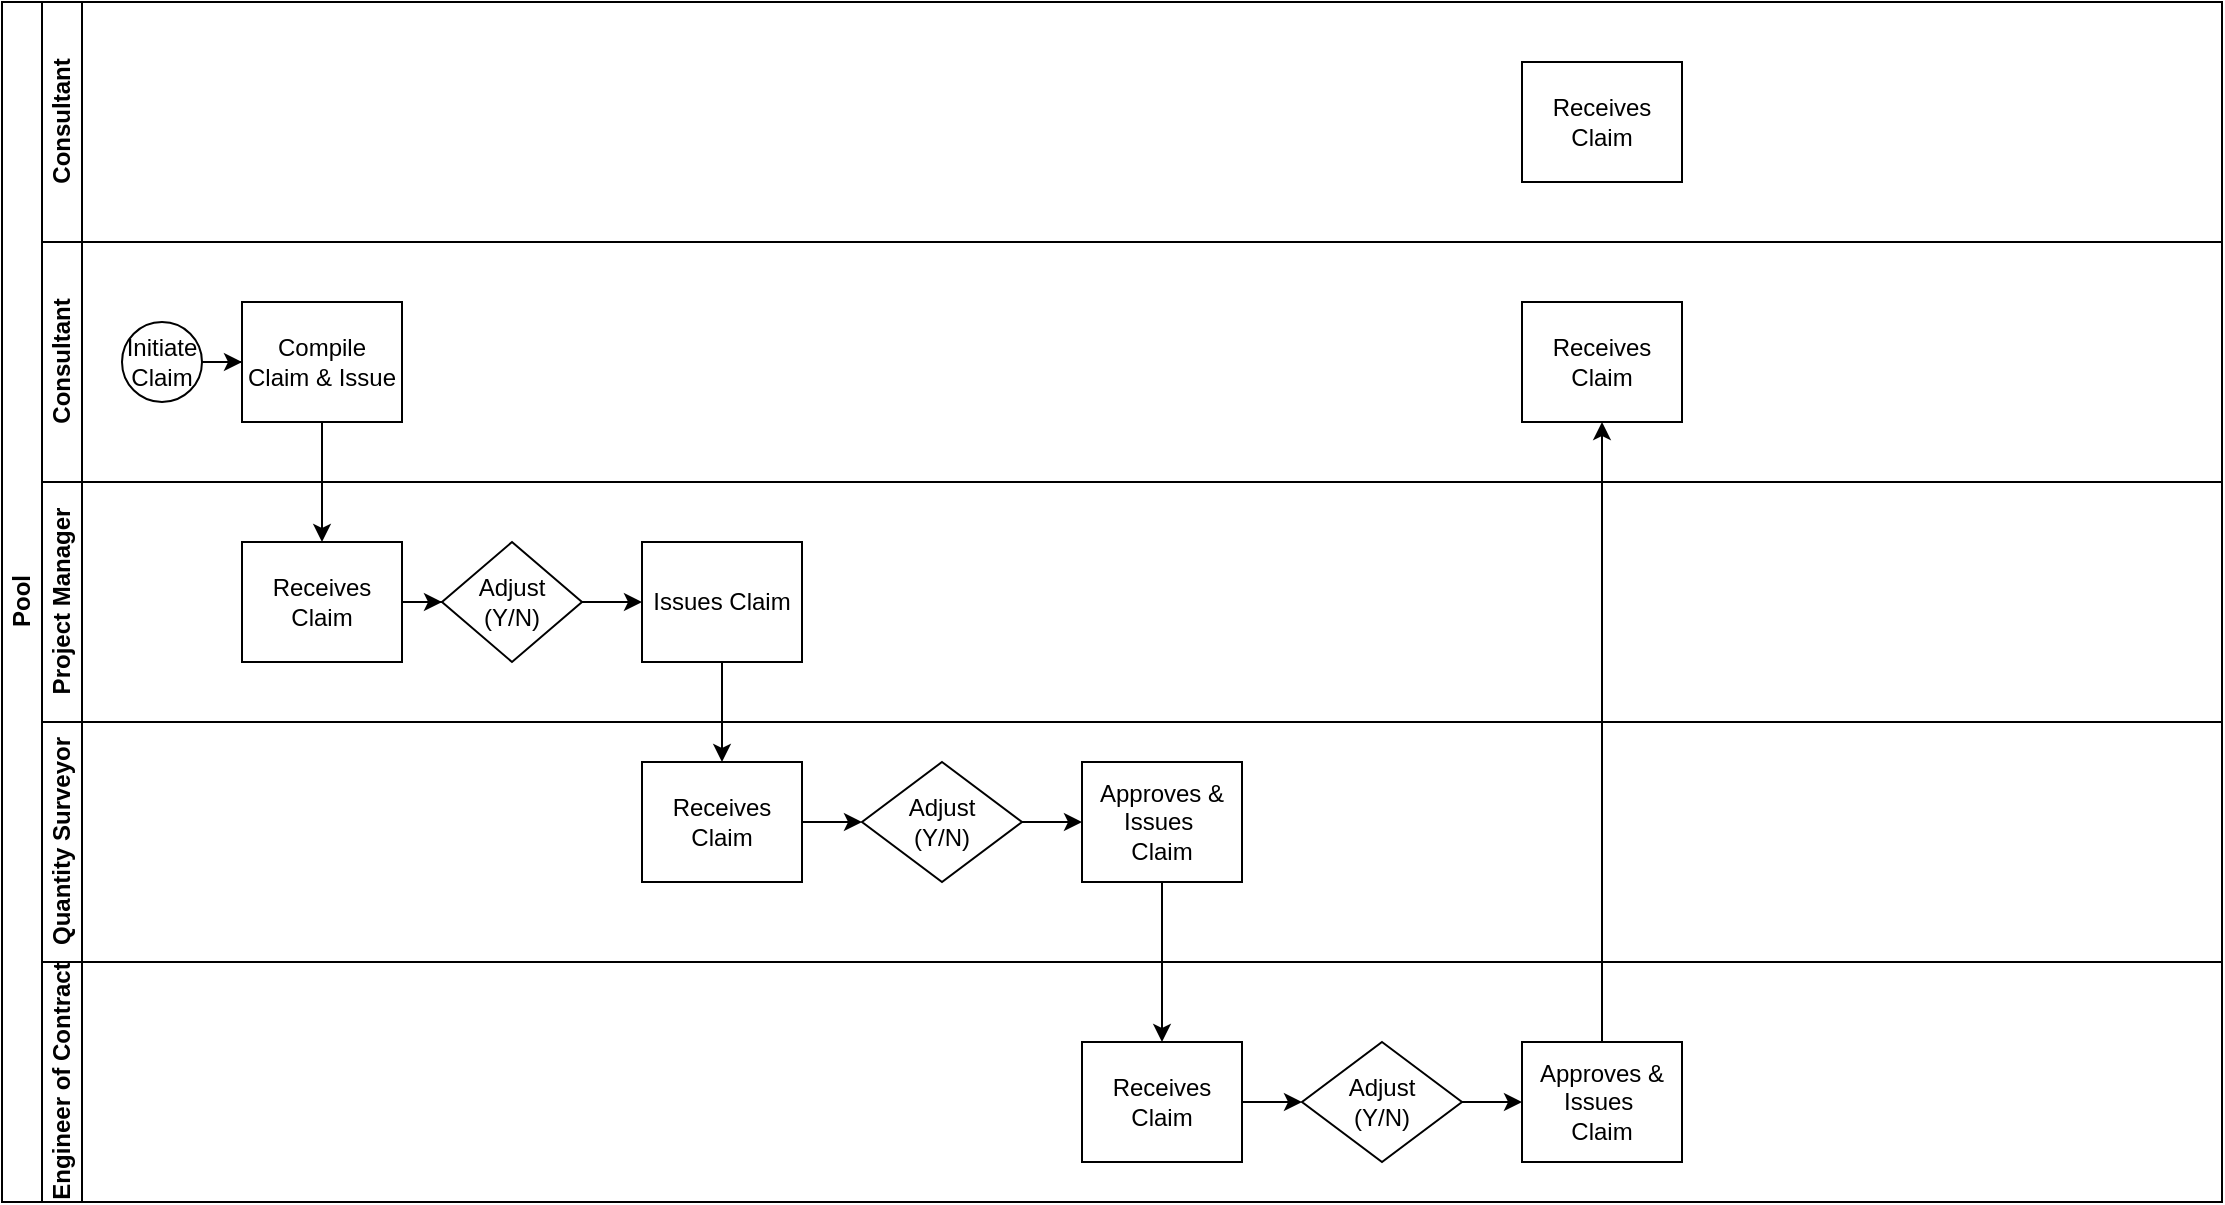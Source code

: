 <mxfile version="15.8.2" type="github">
  <diagram id="prtHgNgQTEPvFCAcTncT" name="Page-1">
    <mxGraphModel dx="1243" dy="903" grid="1" gridSize="10" guides="1" tooltips="1" connect="1" arrows="1" fold="1" page="1" pageScale="1" pageWidth="1169" pageHeight="827" math="0" shadow="0">
      <root>
        <mxCell id="0" />
        <mxCell id="1" parent="0" />
        <mxCell id="dNxyNK7c78bLwvsdeMH5-19" value="Pool" style="swimlane;html=1;childLayout=stackLayout;resizeParent=1;resizeParentMax=0;horizontal=0;startSize=20;horizontalStack=0;" parent="1" vertex="1">
          <mxGeometry x="40" y="190" width="1110" height="600" as="geometry" />
        </mxCell>
        <mxCell id="dNxyNK7c78bLwvsdeMH5-27" value="" style="edgeStyle=orthogonalEdgeStyle;rounded=0;orthogonalLoop=1;jettySize=auto;html=1;dashed=1;endArrow=none;endFill=0;exitX=0.5;exitY=1;exitDx=0;exitDy=0;" parent="dNxyNK7c78bLwvsdeMH5-19" source="sThDQdW0FKnKaE-gTvuN-31" target="dNxyNK7c78bLwvsdeMH5-26" edge="1">
          <mxGeometry relative="1" as="geometry">
            <mxPoint x="160.0" y="90" as="sourcePoint" />
          </mxGeometry>
        </mxCell>
        <mxCell id="dNxyNK7c78bLwvsdeMH5-20" value="Consultant" style="swimlane;html=1;startSize=20;horizontal=0;" parent="dNxyNK7c78bLwvsdeMH5-19" vertex="1">
          <mxGeometry x="20" width="1090" height="120" as="geometry" />
        </mxCell>
        <mxCell id="sThDQdW0FKnKaE-gTvuN-24" value="Receives&lt;br&gt;Claim" style="whiteSpace=wrap;html=1;rounded=0;fontColor=#000000;" vertex="1" parent="dNxyNK7c78bLwvsdeMH5-20">
          <mxGeometry x="740" y="30" width="80" height="60" as="geometry" />
        </mxCell>
        <mxCell id="sThDQdW0FKnKaE-gTvuN-28" value="Consultant" style="swimlane;html=1;startSize=20;horizontal=0;" vertex="1" parent="dNxyNK7c78bLwvsdeMH5-19">
          <mxGeometry x="20" y="120" width="1090" height="120" as="geometry" />
        </mxCell>
        <mxCell id="sThDQdW0FKnKaE-gTvuN-29" value="" style="edgeStyle=orthogonalEdgeStyle;rounded=0;orthogonalLoop=1;jettySize=auto;html=1;" edge="1" parent="sThDQdW0FKnKaE-gTvuN-28" source="sThDQdW0FKnKaE-gTvuN-30" target="sThDQdW0FKnKaE-gTvuN-31">
          <mxGeometry relative="1" as="geometry" />
        </mxCell>
        <mxCell id="sThDQdW0FKnKaE-gTvuN-30" value="Initiate&lt;br&gt;Claim" style="ellipse;whiteSpace=wrap;html=1;" vertex="1" parent="sThDQdW0FKnKaE-gTvuN-28">
          <mxGeometry x="40" y="40" width="40" height="40" as="geometry" />
        </mxCell>
        <mxCell id="sThDQdW0FKnKaE-gTvuN-31" value="Compile Claim &amp;amp; Issue" style="rounded=0;whiteSpace=wrap;html=1;fontFamily=Helvetica;fontSize=12;fontColor=#000000;align=center;" vertex="1" parent="sThDQdW0FKnKaE-gTvuN-28">
          <mxGeometry x="100" y="30" width="80" height="60" as="geometry" />
        </mxCell>
        <mxCell id="sThDQdW0FKnKaE-gTvuN-32" value="Receives&lt;br&gt;Claim" style="whiteSpace=wrap;html=1;rounded=0;fontColor=#000000;" vertex="1" parent="sThDQdW0FKnKaE-gTvuN-28">
          <mxGeometry x="740" y="30" width="80" height="60" as="geometry" />
        </mxCell>
        <mxCell id="dNxyNK7c78bLwvsdeMH5-21" value="Project Manager&lt;br&gt;" style="swimlane;html=1;startSize=20;horizontal=0;" parent="dNxyNK7c78bLwvsdeMH5-19" vertex="1">
          <mxGeometry x="20" y="240" width="1090" height="120" as="geometry" />
        </mxCell>
        <mxCell id="dNxyNK7c78bLwvsdeMH5-29" value="" style="edgeStyle=orthogonalEdgeStyle;rounded=0;orthogonalLoop=1;jettySize=auto;html=1;endArrow=classic;endFill=1;" parent="dNxyNK7c78bLwvsdeMH5-21" source="dNxyNK7c78bLwvsdeMH5-26" target="dNxyNK7c78bLwvsdeMH5-28" edge="1">
          <mxGeometry relative="1" as="geometry" />
        </mxCell>
        <mxCell id="dNxyNK7c78bLwvsdeMH5-26" value="Receives&lt;br&gt;Claim" style="rounded=0;whiteSpace=wrap;html=1;fontFamily=Helvetica;fontSize=12;fontColor=#000000;align=center;" parent="dNxyNK7c78bLwvsdeMH5-21" vertex="1">
          <mxGeometry x="100" y="30" width="80" height="60" as="geometry" />
        </mxCell>
        <mxCell id="sThDQdW0FKnKaE-gTvuN-13" value="" style="edgeStyle=orthogonalEdgeStyle;rounded=0;orthogonalLoop=1;jettySize=auto;html=1;" edge="1" parent="dNxyNK7c78bLwvsdeMH5-21" source="dNxyNK7c78bLwvsdeMH5-28" target="sThDQdW0FKnKaE-gTvuN-12">
          <mxGeometry relative="1" as="geometry" />
        </mxCell>
        <mxCell id="dNxyNK7c78bLwvsdeMH5-28" value="Adjust&lt;br&gt;(Y/N)" style="rhombus;whiteSpace=wrap;html=1;fontFamily=Helvetica;fontSize=12;fontColor=#000000;align=center;" parent="dNxyNK7c78bLwvsdeMH5-21" vertex="1">
          <mxGeometry x="200" y="30" width="70" height="60" as="geometry" />
        </mxCell>
        <mxCell id="sThDQdW0FKnKaE-gTvuN-12" value="Issues Claim" style="whiteSpace=wrap;html=1;fontColor=#000000;" vertex="1" parent="dNxyNK7c78bLwvsdeMH5-21">
          <mxGeometry x="300" y="30" width="80" height="60" as="geometry" />
        </mxCell>
        <mxCell id="dNxyNK7c78bLwvsdeMH5-22" value="Quantity Surveyor" style="swimlane;html=1;startSize=20;horizontal=0;" parent="dNxyNK7c78bLwvsdeMH5-19" vertex="1">
          <mxGeometry x="20" y="360" width="1090" height="120" as="geometry" />
        </mxCell>
        <mxCell id="sThDQdW0FKnKaE-gTvuN-17" value="" style="edgeStyle=orthogonalEdgeStyle;rounded=0;orthogonalLoop=1;jettySize=auto;html=1;" edge="1" parent="dNxyNK7c78bLwvsdeMH5-22" source="dNxyNK7c78bLwvsdeMH5-34" target="sThDQdW0FKnKaE-gTvuN-16">
          <mxGeometry relative="1" as="geometry" />
        </mxCell>
        <mxCell id="dNxyNK7c78bLwvsdeMH5-34" value="Receives Claim" style="rounded=0;whiteSpace=wrap;html=1;fontFamily=Helvetica;fontSize=12;fontColor=#000000;align=center;" parent="dNxyNK7c78bLwvsdeMH5-22" vertex="1">
          <mxGeometry x="300" y="20" width="80" height="60" as="geometry" />
        </mxCell>
        <mxCell id="sThDQdW0FKnKaE-gTvuN-18" value="" style="edgeStyle=orthogonalEdgeStyle;rounded=0;orthogonalLoop=1;jettySize=auto;html=1;" edge="1" parent="dNxyNK7c78bLwvsdeMH5-22" source="sThDQdW0FKnKaE-gTvuN-16" target="sThDQdW0FKnKaE-gTvuN-10">
          <mxGeometry relative="1" as="geometry" />
        </mxCell>
        <mxCell id="sThDQdW0FKnKaE-gTvuN-16" value="Adjust&lt;br&gt;(Y/N)" style="rhombus;whiteSpace=wrap;html=1;rounded=0;fontColor=#000000;" vertex="1" parent="dNxyNK7c78bLwvsdeMH5-22">
          <mxGeometry x="410" y="20" width="80" height="60" as="geometry" />
        </mxCell>
        <mxCell id="sThDQdW0FKnKaE-gTvuN-10" value="Approves &amp;amp; Issues&amp;nbsp;&lt;br&gt;Claim" style="rounded=0;whiteSpace=wrap;html=1;fontFamily=Helvetica;fontSize=12;fontColor=#000000;align=center;" vertex="1" parent="dNxyNK7c78bLwvsdeMH5-22">
          <mxGeometry x="520" y="20" width="80" height="60" as="geometry" />
        </mxCell>
        <mxCell id="sThDQdW0FKnKaE-gTvuN-8" value="Engineer of Contract" style="swimlane;html=1;startSize=20;horizontal=0;" vertex="1" parent="dNxyNK7c78bLwvsdeMH5-19">
          <mxGeometry x="20" y="480" width="1090" height="120" as="geometry" />
        </mxCell>
        <mxCell id="sThDQdW0FKnKaE-gTvuN-22" value="" style="edgeStyle=orthogonalEdgeStyle;rounded=0;orthogonalLoop=1;jettySize=auto;html=1;" edge="1" parent="sThDQdW0FKnKaE-gTvuN-8" source="sThDQdW0FKnKaE-gTvuN-19" target="sThDQdW0FKnKaE-gTvuN-21">
          <mxGeometry relative="1" as="geometry" />
        </mxCell>
        <mxCell id="sThDQdW0FKnKaE-gTvuN-19" value="Receives Claim" style="rounded=0;whiteSpace=wrap;html=1;fontFamily=Helvetica;fontSize=12;fontColor=#000000;align=center;" vertex="1" parent="sThDQdW0FKnKaE-gTvuN-8">
          <mxGeometry x="520" y="40" width="80" height="60" as="geometry" />
        </mxCell>
        <mxCell id="sThDQdW0FKnKaE-gTvuN-27" value="" style="edgeStyle=orthogonalEdgeStyle;rounded=0;orthogonalLoop=1;jettySize=auto;html=1;" edge="1" parent="sThDQdW0FKnKaE-gTvuN-8" source="sThDQdW0FKnKaE-gTvuN-21" target="sThDQdW0FKnKaE-gTvuN-26">
          <mxGeometry relative="1" as="geometry" />
        </mxCell>
        <mxCell id="sThDQdW0FKnKaE-gTvuN-21" value="Adjust&lt;br&gt;(Y/N)" style="rhombus;whiteSpace=wrap;html=1;rounded=0;fontColor=#000000;" vertex="1" parent="sThDQdW0FKnKaE-gTvuN-8">
          <mxGeometry x="630" y="40" width="80" height="60" as="geometry" />
        </mxCell>
        <mxCell id="sThDQdW0FKnKaE-gTvuN-26" value="Approves &amp;amp; Issues&amp;nbsp;&lt;br&gt;Claim" style="rounded=0;whiteSpace=wrap;html=1;fontFamily=Helvetica;fontSize=12;fontColor=#000000;align=center;" vertex="1" parent="sThDQdW0FKnKaE-gTvuN-8">
          <mxGeometry x="740" y="40" width="80" height="60" as="geometry" />
        </mxCell>
        <mxCell id="sThDQdW0FKnKaE-gTvuN-15" value="" style="edgeStyle=orthogonalEdgeStyle;rounded=0;orthogonalLoop=1;jettySize=auto;html=1;" edge="1" parent="dNxyNK7c78bLwvsdeMH5-19" source="sThDQdW0FKnKaE-gTvuN-12" target="dNxyNK7c78bLwvsdeMH5-34">
          <mxGeometry relative="1" as="geometry" />
        </mxCell>
        <mxCell id="sThDQdW0FKnKaE-gTvuN-20" value="" style="edgeStyle=orthogonalEdgeStyle;rounded=0;orthogonalLoop=1;jettySize=auto;html=1;" edge="1" parent="dNxyNK7c78bLwvsdeMH5-19" source="sThDQdW0FKnKaE-gTvuN-10" target="sThDQdW0FKnKaE-gTvuN-19">
          <mxGeometry relative="1" as="geometry" />
        </mxCell>
        <mxCell id="sThDQdW0FKnKaE-gTvuN-25" value="" style="edgeStyle=orthogonalEdgeStyle;rounded=0;orthogonalLoop=1;jettySize=auto;html=1;exitX=0.5;exitY=0;exitDx=0;exitDy=0;" edge="1" parent="dNxyNK7c78bLwvsdeMH5-19" source="sThDQdW0FKnKaE-gTvuN-26">
          <mxGeometry relative="1" as="geometry">
            <mxPoint x="800" y="210" as="targetPoint" />
          </mxGeometry>
        </mxCell>
        <mxCell id="sThDQdW0FKnKaE-gTvuN-33" value="" style="edgeStyle=orthogonalEdgeStyle;rounded=0;orthogonalLoop=1;jettySize=auto;html=1;" edge="1" parent="dNxyNK7c78bLwvsdeMH5-19" source="sThDQdW0FKnKaE-gTvuN-31" target="dNxyNK7c78bLwvsdeMH5-26">
          <mxGeometry relative="1" as="geometry" />
        </mxCell>
      </root>
    </mxGraphModel>
  </diagram>
</mxfile>
